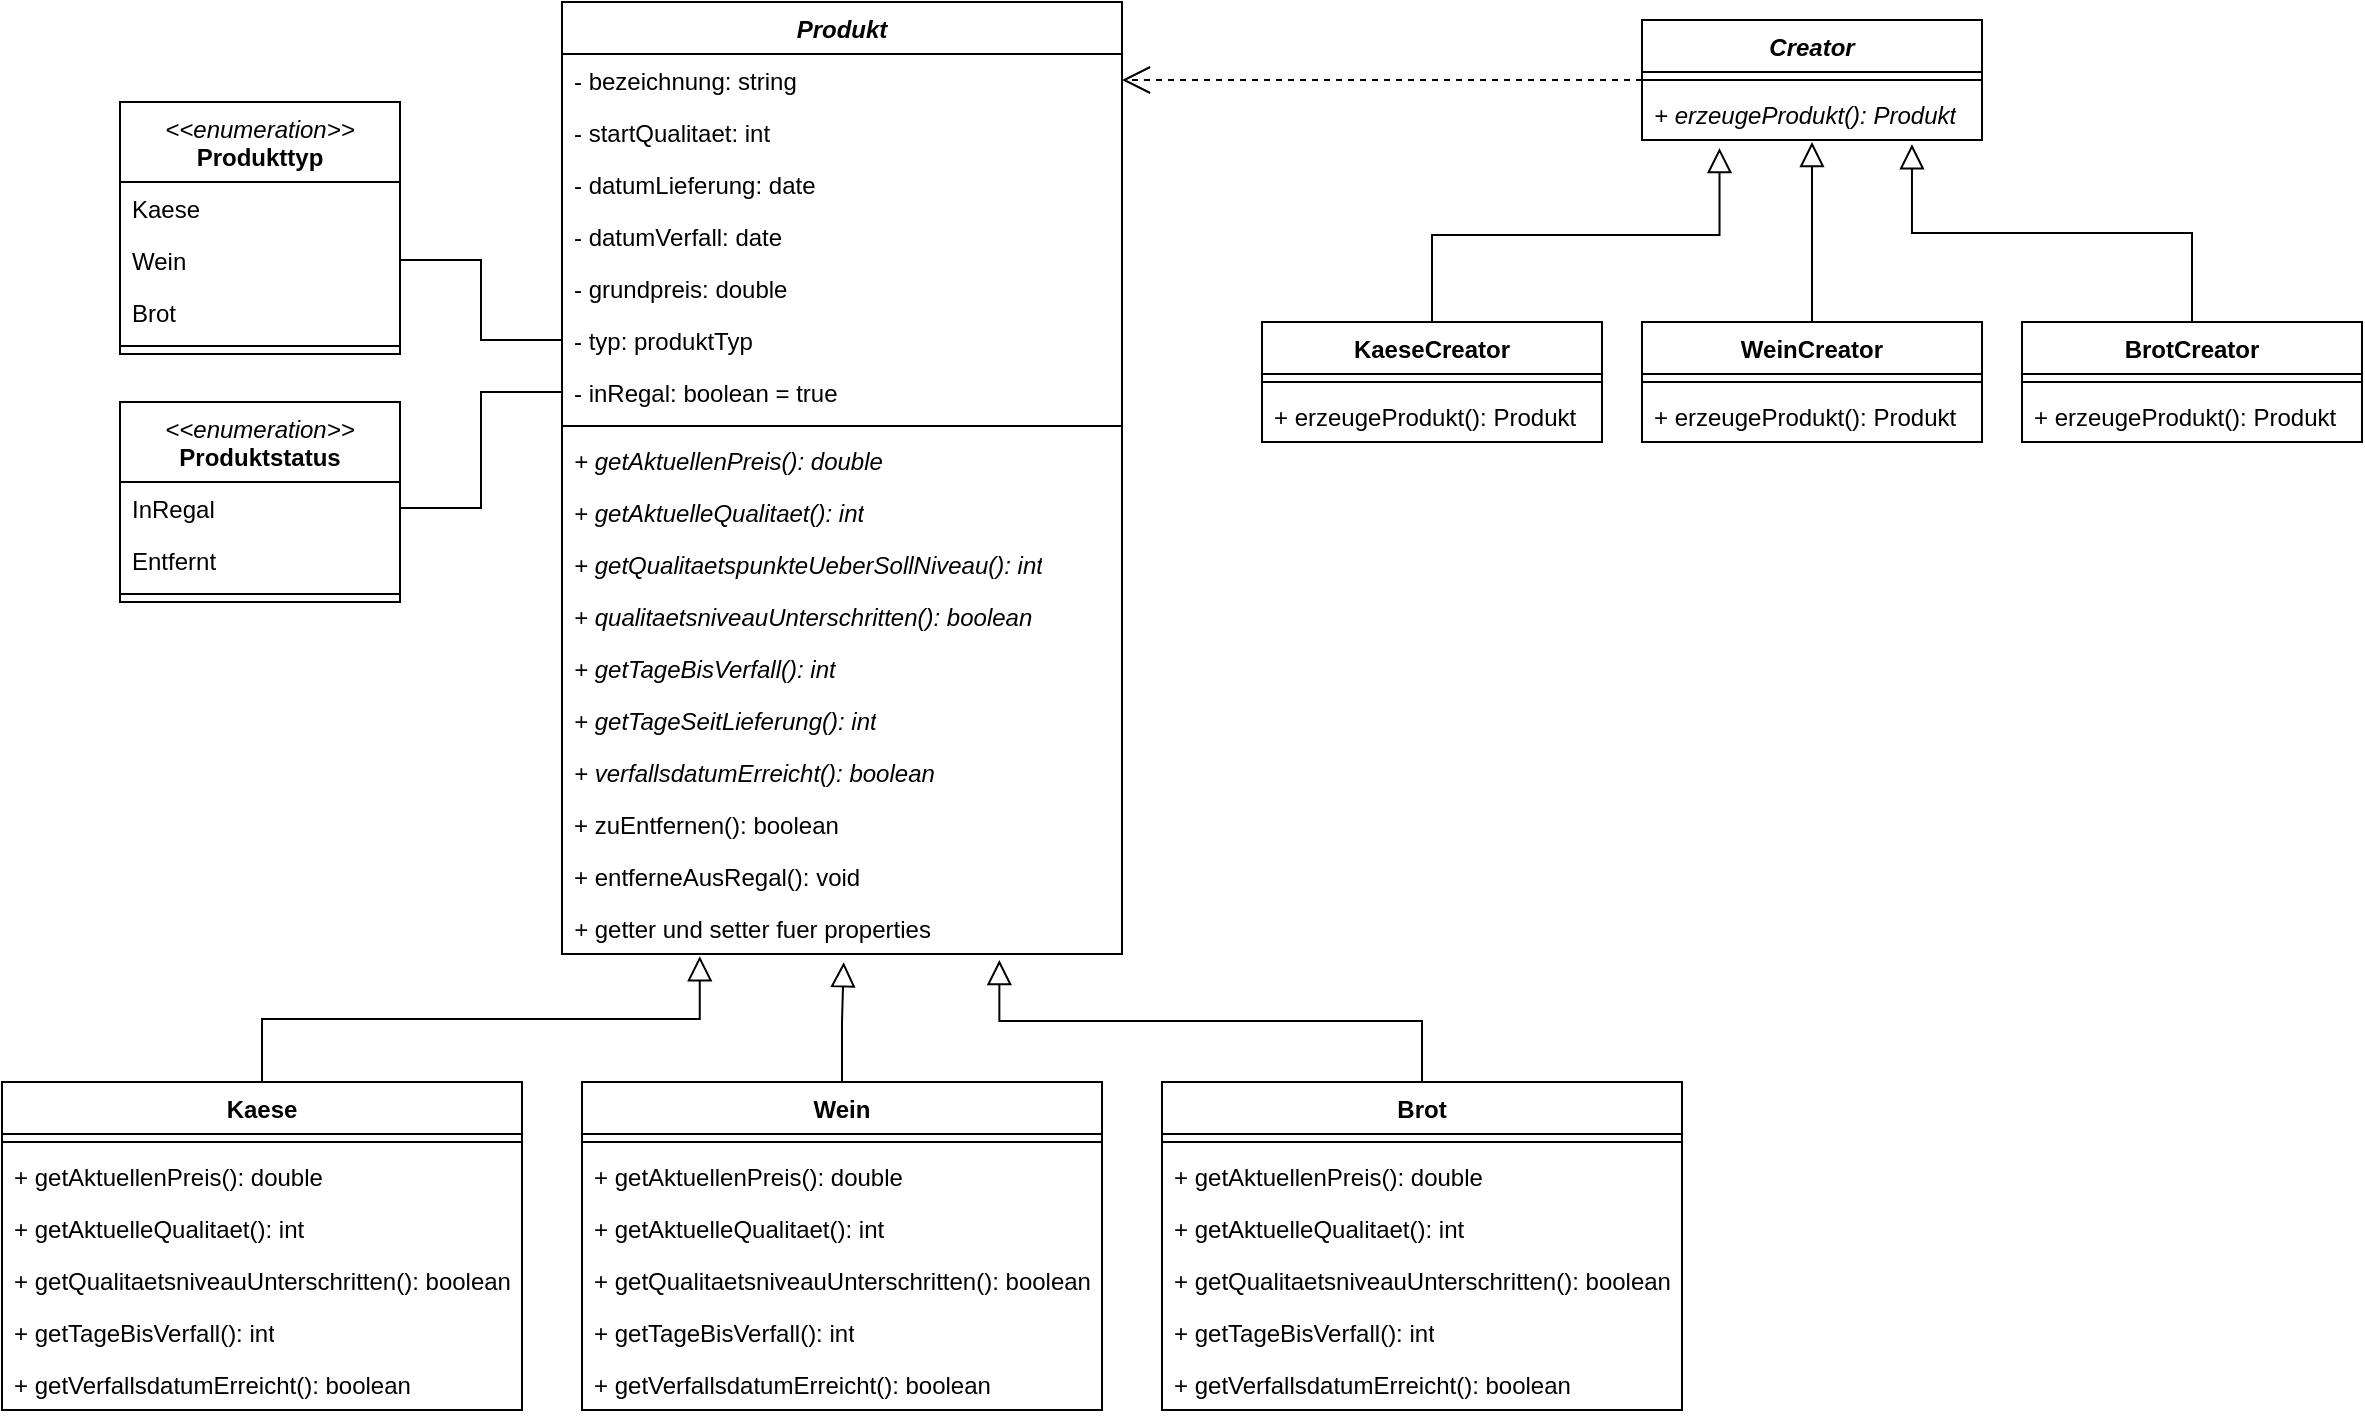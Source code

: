 <mxfile version="21.2.8" type="device">
  <diagram id="C5RBs43oDa-KdzZeNtuy" name="Page-1">
    <mxGraphModel dx="1578" dy="933" grid="1" gridSize="10" guides="1" tooltips="1" connect="1" arrows="1" fold="1" page="1" pageScale="1" pageWidth="827" pageHeight="1169" math="0" shadow="0">
      <root>
        <mxCell id="WIyWlLk6GJQsqaUBKTNV-0" />
        <mxCell id="WIyWlLk6GJQsqaUBKTNV-1" parent="WIyWlLk6GJQsqaUBKTNV-0" />
        <mxCell id="zkfFHV4jXpPFQw0GAbJ--12" value="" style="endArrow=block;endSize=10;endFill=0;shadow=0;strokeWidth=1;rounded=0;edgeStyle=elbowEdgeStyle;elbow=vertical;exitX=0.5;exitY=0;exitDx=0;exitDy=0;entryX=0.246;entryY=1.042;entryDx=0;entryDy=0;entryPerimeter=0;" parent="WIyWlLk6GJQsqaUBKTNV-1" source="ufkkI8pxUnUrmvHjGoTR-11" target="ufkkI8pxUnUrmvHjGoTR-30" edge="1">
          <mxGeometry width="160" relative="1" as="geometry">
            <mxPoint x="311" y="410" as="sourcePoint" />
            <mxPoint x="411" y="350" as="targetPoint" />
          </mxGeometry>
        </mxCell>
        <mxCell id="zkfFHV4jXpPFQw0GAbJ--16" value="" style="endArrow=block;endSize=10;endFill=0;shadow=0;strokeWidth=1;rounded=0;edgeStyle=elbowEdgeStyle;elbow=vertical;exitX=0.5;exitY=0;exitDx=0;exitDy=0;entryX=0.503;entryY=1.158;entryDx=0;entryDy=0;entryPerimeter=0;" parent="WIyWlLk6GJQsqaUBKTNV-1" source="ufkkI8pxUnUrmvHjGoTR-23" target="ufkkI8pxUnUrmvHjGoTR-30" edge="1">
          <mxGeometry width="160" relative="1" as="geometry">
            <mxPoint x="931" y="423" as="sourcePoint" />
            <mxPoint x="491" y="340" as="targetPoint" />
          </mxGeometry>
        </mxCell>
        <mxCell id="ufkkI8pxUnUrmvHjGoTR-0" value="&lt;i&gt;Produkt&lt;/i&gt;" style="swimlane;fontStyle=1;align=center;verticalAlign=top;childLayout=stackLayout;horizontal=1;startSize=26;horizontalStack=0;resizeParent=1;resizeParentMax=0;resizeLast=0;collapsible=1;marginBottom=0;whiteSpace=wrap;html=1;" vertex="1" parent="WIyWlLk6GJQsqaUBKTNV-1">
          <mxGeometry x="341" y="50" width="280" height="476" as="geometry" />
        </mxCell>
        <mxCell id="ufkkI8pxUnUrmvHjGoTR-1" value="- bezeichnung: string" style="text;strokeColor=none;fillColor=none;align=left;verticalAlign=top;spacingLeft=4;spacingRight=4;overflow=hidden;rotatable=0;points=[[0,0.5],[1,0.5]];portConstraint=eastwest;whiteSpace=wrap;html=1;" vertex="1" parent="ufkkI8pxUnUrmvHjGoTR-0">
          <mxGeometry y="26" width="280" height="26" as="geometry" />
        </mxCell>
        <mxCell id="ufkkI8pxUnUrmvHjGoTR-5" value="- startQualitaet: int" style="text;strokeColor=none;fillColor=none;align=left;verticalAlign=top;spacingLeft=4;spacingRight=4;overflow=hidden;rotatable=0;points=[[0,0.5],[1,0.5]];portConstraint=eastwest;whiteSpace=wrap;html=1;" vertex="1" parent="ufkkI8pxUnUrmvHjGoTR-0">
          <mxGeometry y="52" width="280" height="26" as="geometry" />
        </mxCell>
        <mxCell id="ufkkI8pxUnUrmvHjGoTR-97" value="- datumLieferung: date" style="text;strokeColor=none;fillColor=none;align=left;verticalAlign=top;spacingLeft=4;spacingRight=4;overflow=hidden;rotatable=0;points=[[0,0.5],[1,0.5]];portConstraint=eastwest;whiteSpace=wrap;html=1;" vertex="1" parent="ufkkI8pxUnUrmvHjGoTR-0">
          <mxGeometry y="78" width="280" height="26" as="geometry" />
        </mxCell>
        <mxCell id="ufkkI8pxUnUrmvHjGoTR-6" value="- datumVerfall: date" style="text;strokeColor=none;fillColor=none;align=left;verticalAlign=top;spacingLeft=4;spacingRight=4;overflow=hidden;rotatable=0;points=[[0,0.5],[1,0.5]];portConstraint=eastwest;whiteSpace=wrap;html=1;" vertex="1" parent="ufkkI8pxUnUrmvHjGoTR-0">
          <mxGeometry y="104" width="280" height="26" as="geometry" />
        </mxCell>
        <mxCell id="ufkkI8pxUnUrmvHjGoTR-4" value="- grundpreis: double" style="text;strokeColor=none;fillColor=none;align=left;verticalAlign=top;spacingLeft=4;spacingRight=4;overflow=hidden;rotatable=0;points=[[0,0.5],[1,0.5]];portConstraint=eastwest;whiteSpace=wrap;html=1;" vertex="1" parent="ufkkI8pxUnUrmvHjGoTR-0">
          <mxGeometry y="130" width="280" height="26" as="geometry" />
        </mxCell>
        <mxCell id="ufkkI8pxUnUrmvHjGoTR-71" value="- typ: produktTyp" style="text;strokeColor=none;fillColor=none;align=left;verticalAlign=top;spacingLeft=4;spacingRight=4;overflow=hidden;rotatable=0;points=[[0,0.5],[1,0.5]];portConstraint=eastwest;whiteSpace=wrap;html=1;" vertex="1" parent="ufkkI8pxUnUrmvHjGoTR-0">
          <mxGeometry y="156" width="280" height="26" as="geometry" />
        </mxCell>
        <mxCell id="ufkkI8pxUnUrmvHjGoTR-101" value="- inRegal: boolean = true" style="text;strokeColor=none;fillColor=none;align=left;verticalAlign=top;spacingLeft=4;spacingRight=4;overflow=hidden;rotatable=0;points=[[0,0.5],[1,0.5]];portConstraint=eastwest;whiteSpace=wrap;html=1;" vertex="1" parent="ufkkI8pxUnUrmvHjGoTR-0">
          <mxGeometry y="182" width="280" height="26" as="geometry" />
        </mxCell>
        <mxCell id="ufkkI8pxUnUrmvHjGoTR-2" value="" style="line;strokeWidth=1;fillColor=none;align=left;verticalAlign=middle;spacingTop=-1;spacingLeft=3;spacingRight=3;rotatable=0;labelPosition=right;points=[];portConstraint=eastwest;strokeColor=inherit;" vertex="1" parent="ufkkI8pxUnUrmvHjGoTR-0">
          <mxGeometry y="208" width="280" height="8" as="geometry" />
        </mxCell>
        <mxCell id="ufkkI8pxUnUrmvHjGoTR-7" value="+ getAktuellenPreis(): double" style="text;strokeColor=none;fillColor=none;align=left;verticalAlign=top;spacingLeft=4;spacingRight=4;overflow=hidden;rotatable=0;points=[[0,0.5],[1,0.5]];portConstraint=eastwest;whiteSpace=wrap;html=1;fontStyle=2" vertex="1" parent="ufkkI8pxUnUrmvHjGoTR-0">
          <mxGeometry y="216" width="280" height="26" as="geometry" />
        </mxCell>
        <mxCell id="ufkkI8pxUnUrmvHjGoTR-8" value="+ getAktuelleQualitaet(): int" style="text;strokeColor=none;fillColor=none;align=left;verticalAlign=top;spacingLeft=4;spacingRight=4;overflow=hidden;rotatable=0;points=[[0,0.5],[1,0.5]];portConstraint=eastwest;whiteSpace=wrap;html=1;fontStyle=2" vertex="1" parent="ufkkI8pxUnUrmvHjGoTR-0">
          <mxGeometry y="242" width="280" height="26" as="geometry" />
        </mxCell>
        <mxCell id="ufkkI8pxUnUrmvHjGoTR-95" value="+ getQualitaetspunkteUeberSollNiveau(): int" style="text;strokeColor=none;fillColor=none;align=left;verticalAlign=top;spacingLeft=4;spacingRight=4;overflow=hidden;rotatable=0;points=[[0,0.5],[1,0.5]];portConstraint=eastwest;whiteSpace=wrap;html=1;fontStyle=2" vertex="1" parent="ufkkI8pxUnUrmvHjGoTR-0">
          <mxGeometry y="268" width="280" height="26" as="geometry" />
        </mxCell>
        <mxCell id="ufkkI8pxUnUrmvHjGoTR-10" value="+ qualitaetsniveauUnterschritten(): boolean" style="text;strokeColor=none;fillColor=none;align=left;verticalAlign=top;spacingLeft=4;spacingRight=4;overflow=hidden;rotatable=0;points=[[0,0.5],[1,0.5]];portConstraint=eastwest;whiteSpace=wrap;html=1;fontStyle=2" vertex="1" parent="ufkkI8pxUnUrmvHjGoTR-0">
          <mxGeometry y="294" width="280" height="26" as="geometry" />
        </mxCell>
        <mxCell id="ufkkI8pxUnUrmvHjGoTR-3" value="+ getTageBisVerfall(): int" style="text;strokeColor=none;fillColor=none;align=left;verticalAlign=top;spacingLeft=4;spacingRight=4;overflow=hidden;rotatable=0;points=[[0,0.5],[1,0.5]];portConstraint=eastwest;whiteSpace=wrap;html=1;fontStyle=2" vertex="1" parent="ufkkI8pxUnUrmvHjGoTR-0">
          <mxGeometry y="320" width="280" height="26" as="geometry" />
        </mxCell>
        <mxCell id="ufkkI8pxUnUrmvHjGoTR-98" value="+ getTageSeitLieferung(): int" style="text;strokeColor=none;fillColor=none;align=left;verticalAlign=top;spacingLeft=4;spacingRight=4;overflow=hidden;rotatable=0;points=[[0,0.5],[1,0.5]];portConstraint=eastwest;whiteSpace=wrap;html=1;fontStyle=2" vertex="1" parent="ufkkI8pxUnUrmvHjGoTR-0">
          <mxGeometry y="346" width="280" height="26" as="geometry" />
        </mxCell>
        <mxCell id="ufkkI8pxUnUrmvHjGoTR-9" value="+ verfallsdatumErreicht(): boolean" style="text;strokeColor=none;fillColor=none;align=left;verticalAlign=top;spacingLeft=4;spacingRight=4;overflow=hidden;rotatable=0;points=[[0,0.5],[1,0.5]];portConstraint=eastwest;whiteSpace=wrap;html=1;fontStyle=2" vertex="1" parent="ufkkI8pxUnUrmvHjGoTR-0">
          <mxGeometry y="372" width="280" height="26" as="geometry" />
        </mxCell>
        <mxCell id="ufkkI8pxUnUrmvHjGoTR-99" value="+ zuEntfernen(): boolean" style="text;strokeColor=none;fillColor=none;align=left;verticalAlign=top;spacingLeft=4;spacingRight=4;overflow=hidden;rotatable=0;points=[[0,0.5],[1,0.5]];portConstraint=eastwest;whiteSpace=wrap;html=1;fontStyle=0" vertex="1" parent="ufkkI8pxUnUrmvHjGoTR-0">
          <mxGeometry y="398" width="280" height="26" as="geometry" />
        </mxCell>
        <mxCell id="ufkkI8pxUnUrmvHjGoTR-100" value="+ entferneAusRegal(): void" style="text;strokeColor=none;fillColor=none;align=left;verticalAlign=top;spacingLeft=4;spacingRight=4;overflow=hidden;rotatable=0;points=[[0,0.5],[1,0.5]];portConstraint=eastwest;whiteSpace=wrap;html=1;fontStyle=0" vertex="1" parent="ufkkI8pxUnUrmvHjGoTR-0">
          <mxGeometry y="424" width="280" height="26" as="geometry" />
        </mxCell>
        <mxCell id="ufkkI8pxUnUrmvHjGoTR-30" value="+ &lt;span style=&quot;font-style: normal;&quot;&gt;getter und setter fuer properties&lt;/span&gt;" style="text;strokeColor=none;fillColor=none;align=left;verticalAlign=top;spacingLeft=4;spacingRight=4;overflow=hidden;rotatable=0;points=[[0,0.5],[1,0.5]];portConstraint=eastwest;whiteSpace=wrap;html=1;fontStyle=2" vertex="1" parent="ufkkI8pxUnUrmvHjGoTR-0">
          <mxGeometry y="450" width="280" height="26" as="geometry" />
        </mxCell>
        <mxCell id="ufkkI8pxUnUrmvHjGoTR-11" value="Kaese" style="swimlane;fontStyle=1;align=center;verticalAlign=top;childLayout=stackLayout;horizontal=1;startSize=26;horizontalStack=0;resizeParent=1;resizeParentMax=0;resizeLast=0;collapsible=1;marginBottom=0;whiteSpace=wrap;html=1;" vertex="1" parent="WIyWlLk6GJQsqaUBKTNV-1">
          <mxGeometry x="61" y="590" width="260" height="164" as="geometry" />
        </mxCell>
        <mxCell id="ufkkI8pxUnUrmvHjGoTR-16" value="" style="line;strokeWidth=1;fillColor=none;align=left;verticalAlign=middle;spacingTop=-1;spacingLeft=3;spacingRight=3;rotatable=0;labelPosition=right;points=[];portConstraint=eastwest;strokeColor=inherit;" vertex="1" parent="ufkkI8pxUnUrmvHjGoTR-11">
          <mxGeometry y="26" width="260" height="8" as="geometry" />
        </mxCell>
        <mxCell id="ufkkI8pxUnUrmvHjGoTR-17" value="+ getAktuellenPreis(): double" style="text;strokeColor=none;fillColor=none;align=left;verticalAlign=top;spacingLeft=4;spacingRight=4;overflow=hidden;rotatable=0;points=[[0,0.5],[1,0.5]];portConstraint=eastwest;whiteSpace=wrap;html=1;" vertex="1" parent="ufkkI8pxUnUrmvHjGoTR-11">
          <mxGeometry y="34" width="260" height="26" as="geometry" />
        </mxCell>
        <mxCell id="ufkkI8pxUnUrmvHjGoTR-18" value="+ getAktuelleQualitaet(): int" style="text;strokeColor=none;fillColor=none;align=left;verticalAlign=top;spacingLeft=4;spacingRight=4;overflow=hidden;rotatable=0;points=[[0,0.5],[1,0.5]];portConstraint=eastwest;whiteSpace=wrap;html=1;" vertex="1" parent="ufkkI8pxUnUrmvHjGoTR-11">
          <mxGeometry y="60" width="260" height="26" as="geometry" />
        </mxCell>
        <mxCell id="ufkkI8pxUnUrmvHjGoTR-19" value="+ getQualitaetsniveauUnterschritten(): boolean" style="text;strokeColor=none;fillColor=none;align=left;verticalAlign=top;spacingLeft=4;spacingRight=4;overflow=hidden;rotatable=0;points=[[0,0.5],[1,0.5]];portConstraint=eastwest;whiteSpace=wrap;html=1;" vertex="1" parent="ufkkI8pxUnUrmvHjGoTR-11">
          <mxGeometry y="86" width="260" height="26" as="geometry" />
        </mxCell>
        <mxCell id="ufkkI8pxUnUrmvHjGoTR-20" value="+ getTageBisVerfall(): int" style="text;strokeColor=none;fillColor=none;align=left;verticalAlign=top;spacingLeft=4;spacingRight=4;overflow=hidden;rotatable=0;points=[[0,0.5],[1,0.5]];portConstraint=eastwest;whiteSpace=wrap;html=1;" vertex="1" parent="ufkkI8pxUnUrmvHjGoTR-11">
          <mxGeometry y="112" width="260" height="26" as="geometry" />
        </mxCell>
        <mxCell id="ufkkI8pxUnUrmvHjGoTR-21" value="+ getVerfallsdatumErreicht(): boolean" style="text;strokeColor=none;fillColor=none;align=left;verticalAlign=top;spacingLeft=4;spacingRight=4;overflow=hidden;rotatable=0;points=[[0,0.5],[1,0.5]];portConstraint=eastwest;whiteSpace=wrap;html=1;" vertex="1" parent="ufkkI8pxUnUrmvHjGoTR-11">
          <mxGeometry y="138" width="260" height="26" as="geometry" />
        </mxCell>
        <mxCell id="ufkkI8pxUnUrmvHjGoTR-23" value="Wein" style="swimlane;fontStyle=1;align=center;verticalAlign=top;childLayout=stackLayout;horizontal=1;startSize=26;horizontalStack=0;resizeParent=1;resizeParentMax=0;resizeLast=0;collapsible=1;marginBottom=0;whiteSpace=wrap;html=1;" vertex="1" parent="WIyWlLk6GJQsqaUBKTNV-1">
          <mxGeometry x="351" y="590" width="260" height="164" as="geometry" />
        </mxCell>
        <mxCell id="ufkkI8pxUnUrmvHjGoTR-24" value="" style="line;strokeWidth=1;fillColor=none;align=left;verticalAlign=middle;spacingTop=-1;spacingLeft=3;spacingRight=3;rotatable=0;labelPosition=right;points=[];portConstraint=eastwest;strokeColor=inherit;" vertex="1" parent="ufkkI8pxUnUrmvHjGoTR-23">
          <mxGeometry y="26" width="260" height="8" as="geometry" />
        </mxCell>
        <mxCell id="ufkkI8pxUnUrmvHjGoTR-25" value="+ getAktuellenPreis(): double" style="text;strokeColor=none;fillColor=none;align=left;verticalAlign=top;spacingLeft=4;spacingRight=4;overflow=hidden;rotatable=0;points=[[0,0.5],[1,0.5]];portConstraint=eastwest;whiteSpace=wrap;html=1;" vertex="1" parent="ufkkI8pxUnUrmvHjGoTR-23">
          <mxGeometry y="34" width="260" height="26" as="geometry" />
        </mxCell>
        <mxCell id="ufkkI8pxUnUrmvHjGoTR-26" value="+ getAktuelleQualitaet(): int" style="text;strokeColor=none;fillColor=none;align=left;verticalAlign=top;spacingLeft=4;spacingRight=4;overflow=hidden;rotatable=0;points=[[0,0.5],[1,0.5]];portConstraint=eastwest;whiteSpace=wrap;html=1;" vertex="1" parent="ufkkI8pxUnUrmvHjGoTR-23">
          <mxGeometry y="60" width="260" height="26" as="geometry" />
        </mxCell>
        <mxCell id="ufkkI8pxUnUrmvHjGoTR-27" value="+ getQualitaetsniveauUnterschritten(): boolean" style="text;strokeColor=none;fillColor=none;align=left;verticalAlign=top;spacingLeft=4;spacingRight=4;overflow=hidden;rotatable=0;points=[[0,0.5],[1,0.5]];portConstraint=eastwest;whiteSpace=wrap;html=1;" vertex="1" parent="ufkkI8pxUnUrmvHjGoTR-23">
          <mxGeometry y="86" width="260" height="26" as="geometry" />
        </mxCell>
        <mxCell id="ufkkI8pxUnUrmvHjGoTR-28" value="+ getTageBisVerfall(): int" style="text;strokeColor=none;fillColor=none;align=left;verticalAlign=top;spacingLeft=4;spacingRight=4;overflow=hidden;rotatable=0;points=[[0,0.5],[1,0.5]];portConstraint=eastwest;whiteSpace=wrap;html=1;" vertex="1" parent="ufkkI8pxUnUrmvHjGoTR-23">
          <mxGeometry y="112" width="260" height="26" as="geometry" />
        </mxCell>
        <mxCell id="ufkkI8pxUnUrmvHjGoTR-29" value="+ getVerfallsdatumErreicht(): boolean" style="text;strokeColor=none;fillColor=none;align=left;verticalAlign=top;spacingLeft=4;spacingRight=4;overflow=hidden;rotatable=0;points=[[0,0.5],[1,0.5]];portConstraint=eastwest;whiteSpace=wrap;html=1;" vertex="1" parent="ufkkI8pxUnUrmvHjGoTR-23">
          <mxGeometry y="138" width="260" height="26" as="geometry" />
        </mxCell>
        <mxCell id="ufkkI8pxUnUrmvHjGoTR-31" value="&lt;i&gt;Creator&lt;/i&gt;" style="swimlane;fontStyle=1;align=center;verticalAlign=top;childLayout=stackLayout;horizontal=1;startSize=26;horizontalStack=0;resizeParent=1;resizeParentMax=0;resizeLast=0;collapsible=1;marginBottom=0;whiteSpace=wrap;html=1;" vertex="1" parent="WIyWlLk6GJQsqaUBKTNV-1">
          <mxGeometry x="881" y="59" width="170" height="60" as="geometry" />
        </mxCell>
        <mxCell id="ufkkI8pxUnUrmvHjGoTR-36" value="" style="line;strokeWidth=1;fillColor=none;align=left;verticalAlign=middle;spacingTop=-1;spacingLeft=3;spacingRight=3;rotatable=0;labelPosition=right;points=[];portConstraint=eastwest;strokeColor=inherit;" vertex="1" parent="ufkkI8pxUnUrmvHjGoTR-31">
          <mxGeometry y="26" width="170" height="8" as="geometry" />
        </mxCell>
        <mxCell id="ufkkI8pxUnUrmvHjGoTR-37" value="+ erzeugeProdukt(): Produkt" style="text;strokeColor=none;fillColor=none;align=left;verticalAlign=top;spacingLeft=4;spacingRight=4;overflow=hidden;rotatable=0;points=[[0,0.5],[1,0.5]];portConstraint=eastwest;whiteSpace=wrap;html=1;fontStyle=2" vertex="1" parent="ufkkI8pxUnUrmvHjGoTR-31">
          <mxGeometry y="34" width="170" height="26" as="geometry" />
        </mxCell>
        <mxCell id="ufkkI8pxUnUrmvHjGoTR-47" value="" style="endArrow=open;endSize=12;dashed=1;html=1;rounded=0;exitX=0;exitY=0.5;exitDx=0;exitDy=0;entryX=1;entryY=0.5;entryDx=0;entryDy=0;" edge="1" parent="WIyWlLk6GJQsqaUBKTNV-1" source="ufkkI8pxUnUrmvHjGoTR-31" target="ufkkI8pxUnUrmvHjGoTR-1">
          <mxGeometry width="160" relative="1" as="geometry">
            <mxPoint x="891" y="75" as="sourcePoint" />
            <mxPoint x="611" y="-55" as="targetPoint" />
          </mxGeometry>
        </mxCell>
        <mxCell id="ufkkI8pxUnUrmvHjGoTR-51" value="KaeseCreator" style="swimlane;fontStyle=1;align=center;verticalAlign=top;childLayout=stackLayout;horizontal=1;startSize=26;horizontalStack=0;resizeParent=1;resizeParentMax=0;resizeLast=0;collapsible=1;marginBottom=0;whiteSpace=wrap;html=1;" vertex="1" parent="WIyWlLk6GJQsqaUBKTNV-1">
          <mxGeometry x="691" y="210" width="170" height="60" as="geometry" />
        </mxCell>
        <mxCell id="ufkkI8pxUnUrmvHjGoTR-52" value="" style="line;strokeWidth=1;fillColor=none;align=left;verticalAlign=middle;spacingTop=-1;spacingLeft=3;spacingRight=3;rotatable=0;labelPosition=right;points=[];portConstraint=eastwest;strokeColor=inherit;" vertex="1" parent="ufkkI8pxUnUrmvHjGoTR-51">
          <mxGeometry y="26" width="170" height="8" as="geometry" />
        </mxCell>
        <mxCell id="ufkkI8pxUnUrmvHjGoTR-53" value="+ erzeugeProdukt(): Produkt" style="text;strokeColor=none;fillColor=none;align=left;verticalAlign=top;spacingLeft=4;spacingRight=4;overflow=hidden;rotatable=0;points=[[0,0.5],[1,0.5]];portConstraint=eastwest;whiteSpace=wrap;html=1;fontStyle=0" vertex="1" parent="ufkkI8pxUnUrmvHjGoTR-51">
          <mxGeometry y="34" width="170" height="26" as="geometry" />
        </mxCell>
        <mxCell id="ufkkI8pxUnUrmvHjGoTR-54" value="WeinCreator" style="swimlane;fontStyle=1;align=center;verticalAlign=top;childLayout=stackLayout;horizontal=1;startSize=26;horizontalStack=0;resizeParent=1;resizeParentMax=0;resizeLast=0;collapsible=1;marginBottom=0;whiteSpace=wrap;html=1;" vertex="1" parent="WIyWlLk6GJQsqaUBKTNV-1">
          <mxGeometry x="881" y="210" width="170" height="60" as="geometry" />
        </mxCell>
        <mxCell id="ufkkI8pxUnUrmvHjGoTR-55" value="" style="line;strokeWidth=1;fillColor=none;align=left;verticalAlign=middle;spacingTop=-1;spacingLeft=3;spacingRight=3;rotatable=0;labelPosition=right;points=[];portConstraint=eastwest;strokeColor=inherit;" vertex="1" parent="ufkkI8pxUnUrmvHjGoTR-54">
          <mxGeometry y="26" width="170" height="8" as="geometry" />
        </mxCell>
        <mxCell id="ufkkI8pxUnUrmvHjGoTR-56" value="+ erzeugeProdukt(): Produkt" style="text;strokeColor=none;fillColor=none;align=left;verticalAlign=top;spacingLeft=4;spacingRight=4;overflow=hidden;rotatable=0;points=[[0,0.5],[1,0.5]];portConstraint=eastwest;whiteSpace=wrap;html=1;fontStyle=0" vertex="1" parent="ufkkI8pxUnUrmvHjGoTR-54">
          <mxGeometry y="34" width="170" height="26" as="geometry" />
        </mxCell>
        <mxCell id="ufkkI8pxUnUrmvHjGoTR-57" value="BrotCreator" style="swimlane;fontStyle=1;align=center;verticalAlign=top;childLayout=stackLayout;horizontal=1;startSize=26;horizontalStack=0;resizeParent=1;resizeParentMax=0;resizeLast=0;collapsible=1;marginBottom=0;whiteSpace=wrap;html=1;" vertex="1" parent="WIyWlLk6GJQsqaUBKTNV-1">
          <mxGeometry x="1071" y="210" width="170" height="60" as="geometry" />
        </mxCell>
        <mxCell id="ufkkI8pxUnUrmvHjGoTR-58" value="" style="line;strokeWidth=1;fillColor=none;align=left;verticalAlign=middle;spacingTop=-1;spacingLeft=3;spacingRight=3;rotatable=0;labelPosition=right;points=[];portConstraint=eastwest;strokeColor=inherit;" vertex="1" parent="ufkkI8pxUnUrmvHjGoTR-57">
          <mxGeometry y="26" width="170" height="8" as="geometry" />
        </mxCell>
        <mxCell id="ufkkI8pxUnUrmvHjGoTR-59" value="+ erzeugeProdukt(): Produkt" style="text;strokeColor=none;fillColor=none;align=left;verticalAlign=top;spacingLeft=4;spacingRight=4;overflow=hidden;rotatable=0;points=[[0,0.5],[1,0.5]];portConstraint=eastwest;whiteSpace=wrap;html=1;fontStyle=0" vertex="1" parent="ufkkI8pxUnUrmvHjGoTR-57">
          <mxGeometry y="34" width="170" height="26" as="geometry" />
        </mxCell>
        <mxCell id="ufkkI8pxUnUrmvHjGoTR-60" value="" style="endArrow=block;endSize=10;endFill=0;shadow=0;strokeWidth=1;rounded=0;edgeStyle=elbowEdgeStyle;elbow=vertical;exitX=0.5;exitY=0;exitDx=0;exitDy=0;entryX=0.228;entryY=1.156;entryDx=0;entryDy=0;entryPerimeter=0;" edge="1" parent="WIyWlLk6GJQsqaUBKTNV-1" source="ufkkI8pxUnUrmvHjGoTR-51" target="ufkkI8pxUnUrmvHjGoTR-37">
          <mxGeometry width="160" relative="1" as="geometry">
            <mxPoint x="231" y="450" as="sourcePoint" />
            <mxPoint x="421" y="360" as="targetPoint" />
          </mxGeometry>
        </mxCell>
        <mxCell id="ufkkI8pxUnUrmvHjGoTR-61" value="" style="endArrow=block;endSize=10;endFill=0;shadow=0;strokeWidth=1;rounded=0;edgeStyle=elbowEdgeStyle;elbow=vertical;exitX=0.5;exitY=0;exitDx=0;exitDy=0;" edge="1" parent="WIyWlLk6GJQsqaUBKTNV-1" source="ufkkI8pxUnUrmvHjGoTR-54">
          <mxGeometry width="160" relative="1" as="geometry">
            <mxPoint x="241" y="460" as="sourcePoint" />
            <mxPoint x="966" y="120" as="targetPoint" />
          </mxGeometry>
        </mxCell>
        <mxCell id="ufkkI8pxUnUrmvHjGoTR-62" value="" style="endArrow=block;endSize=10;endFill=0;shadow=0;strokeWidth=1;rounded=0;edgeStyle=elbowEdgeStyle;elbow=vertical;exitX=0.5;exitY=0;exitDx=0;exitDy=0;entryX=0.794;entryY=1.082;entryDx=0;entryDy=0;entryPerimeter=0;" edge="1" parent="WIyWlLk6GJQsqaUBKTNV-1" source="ufkkI8pxUnUrmvHjGoTR-57" target="ufkkI8pxUnUrmvHjGoTR-37">
          <mxGeometry width="160" relative="1" as="geometry">
            <mxPoint x="976" y="220" as="sourcePoint" />
            <mxPoint x="976" y="130" as="targetPoint" />
          </mxGeometry>
        </mxCell>
        <mxCell id="ufkkI8pxUnUrmvHjGoTR-63" value="Brot" style="swimlane;fontStyle=1;align=center;verticalAlign=top;childLayout=stackLayout;horizontal=1;startSize=26;horizontalStack=0;resizeParent=1;resizeParentMax=0;resizeLast=0;collapsible=1;marginBottom=0;whiteSpace=wrap;html=1;" vertex="1" parent="WIyWlLk6GJQsqaUBKTNV-1">
          <mxGeometry x="641" y="590" width="260" height="164" as="geometry" />
        </mxCell>
        <mxCell id="ufkkI8pxUnUrmvHjGoTR-64" value="" style="line;strokeWidth=1;fillColor=none;align=left;verticalAlign=middle;spacingTop=-1;spacingLeft=3;spacingRight=3;rotatable=0;labelPosition=right;points=[];portConstraint=eastwest;strokeColor=inherit;" vertex="1" parent="ufkkI8pxUnUrmvHjGoTR-63">
          <mxGeometry y="26" width="260" height="8" as="geometry" />
        </mxCell>
        <mxCell id="ufkkI8pxUnUrmvHjGoTR-65" value="+ getAktuellenPreis(): double" style="text;strokeColor=none;fillColor=none;align=left;verticalAlign=top;spacingLeft=4;spacingRight=4;overflow=hidden;rotatable=0;points=[[0,0.5],[1,0.5]];portConstraint=eastwest;whiteSpace=wrap;html=1;" vertex="1" parent="ufkkI8pxUnUrmvHjGoTR-63">
          <mxGeometry y="34" width="260" height="26" as="geometry" />
        </mxCell>
        <mxCell id="ufkkI8pxUnUrmvHjGoTR-66" value="+ getAktuelleQualitaet(): int" style="text;strokeColor=none;fillColor=none;align=left;verticalAlign=top;spacingLeft=4;spacingRight=4;overflow=hidden;rotatable=0;points=[[0,0.5],[1,0.5]];portConstraint=eastwest;whiteSpace=wrap;html=1;" vertex="1" parent="ufkkI8pxUnUrmvHjGoTR-63">
          <mxGeometry y="60" width="260" height="26" as="geometry" />
        </mxCell>
        <mxCell id="ufkkI8pxUnUrmvHjGoTR-67" value="+ getQualitaetsniveauUnterschritten(): boolean" style="text;strokeColor=none;fillColor=none;align=left;verticalAlign=top;spacingLeft=4;spacingRight=4;overflow=hidden;rotatable=0;points=[[0,0.5],[1,0.5]];portConstraint=eastwest;whiteSpace=wrap;html=1;" vertex="1" parent="ufkkI8pxUnUrmvHjGoTR-63">
          <mxGeometry y="86" width="260" height="26" as="geometry" />
        </mxCell>
        <mxCell id="ufkkI8pxUnUrmvHjGoTR-68" value="+ getTageBisVerfall(): int" style="text;strokeColor=none;fillColor=none;align=left;verticalAlign=top;spacingLeft=4;spacingRight=4;overflow=hidden;rotatable=0;points=[[0,0.5],[1,0.5]];portConstraint=eastwest;whiteSpace=wrap;html=1;" vertex="1" parent="ufkkI8pxUnUrmvHjGoTR-63">
          <mxGeometry y="112" width="260" height="26" as="geometry" />
        </mxCell>
        <mxCell id="ufkkI8pxUnUrmvHjGoTR-69" value="+ getVerfallsdatumErreicht(): boolean" style="text;strokeColor=none;fillColor=none;align=left;verticalAlign=top;spacingLeft=4;spacingRight=4;overflow=hidden;rotatable=0;points=[[0,0.5],[1,0.5]];portConstraint=eastwest;whiteSpace=wrap;html=1;" vertex="1" parent="ufkkI8pxUnUrmvHjGoTR-63">
          <mxGeometry y="138" width="260" height="26" as="geometry" />
        </mxCell>
        <mxCell id="ufkkI8pxUnUrmvHjGoTR-70" value="" style="endArrow=block;endSize=10;endFill=0;shadow=0;strokeWidth=1;rounded=0;edgeStyle=elbowEdgeStyle;elbow=vertical;exitX=0.5;exitY=0;exitDx=0;exitDy=0;entryX=0.781;entryY=1.115;entryDx=0;entryDy=0;entryPerimeter=0;" edge="1" parent="WIyWlLk6GJQsqaUBKTNV-1" source="ufkkI8pxUnUrmvHjGoTR-63" target="ufkkI8pxUnUrmvHjGoTR-30">
          <mxGeometry width="160" relative="1" as="geometry">
            <mxPoint x="201" y="450" as="sourcePoint" />
            <mxPoint x="420" y="355" as="targetPoint" />
          </mxGeometry>
        </mxCell>
        <mxCell id="ufkkI8pxUnUrmvHjGoTR-80" value="&lt;i style=&quot;border-color: var(--border-color); font-weight: normal;&quot;&gt;&amp;lt;&amp;lt;enumeration&amp;gt;&amp;gt;&lt;br style=&quot;border-color: var(--border-color);&quot;&gt;&lt;/i&gt;Produkttyp" style="swimlane;fontStyle=1;align=center;verticalAlign=top;childLayout=stackLayout;horizontal=1;startSize=40;horizontalStack=0;resizeParent=1;resizeParentMax=0;resizeLast=0;collapsible=1;marginBottom=0;whiteSpace=wrap;html=1;" vertex="1" parent="WIyWlLk6GJQsqaUBKTNV-1">
          <mxGeometry x="120" y="100" width="140" height="126" as="geometry" />
        </mxCell>
        <mxCell id="ufkkI8pxUnUrmvHjGoTR-81" value="Kaese" style="text;strokeColor=none;fillColor=none;align=left;verticalAlign=top;spacingLeft=4;spacingRight=4;overflow=hidden;rotatable=0;points=[[0,0.5],[1,0.5]];portConstraint=eastwest;whiteSpace=wrap;html=1;" vertex="1" parent="ufkkI8pxUnUrmvHjGoTR-80">
          <mxGeometry y="40" width="140" height="26" as="geometry" />
        </mxCell>
        <mxCell id="ufkkI8pxUnUrmvHjGoTR-82" value="Wein" style="text;strokeColor=none;fillColor=none;align=left;verticalAlign=top;spacingLeft=4;spacingRight=4;overflow=hidden;rotatable=0;points=[[0,0.5],[1,0.5]];portConstraint=eastwest;whiteSpace=wrap;html=1;" vertex="1" parent="ufkkI8pxUnUrmvHjGoTR-80">
          <mxGeometry y="66" width="140" height="26" as="geometry" />
        </mxCell>
        <mxCell id="ufkkI8pxUnUrmvHjGoTR-83" value="Brot" style="text;strokeColor=none;fillColor=none;align=left;verticalAlign=top;spacingLeft=4;spacingRight=4;overflow=hidden;rotatable=0;points=[[0,0.5],[1,0.5]];portConstraint=eastwest;whiteSpace=wrap;html=1;" vertex="1" parent="ufkkI8pxUnUrmvHjGoTR-80">
          <mxGeometry y="92" width="140" height="26" as="geometry" />
        </mxCell>
        <mxCell id="ufkkI8pxUnUrmvHjGoTR-86" value="" style="line;strokeWidth=1;fillColor=none;align=left;verticalAlign=middle;spacingTop=-1;spacingLeft=3;spacingRight=3;rotatable=0;labelPosition=right;points=[];portConstraint=eastwest;strokeColor=inherit;" vertex="1" parent="ufkkI8pxUnUrmvHjGoTR-80">
          <mxGeometry y="118" width="140" height="8" as="geometry" />
        </mxCell>
        <mxCell id="ufkkI8pxUnUrmvHjGoTR-94" value="" style="endArrow=none;html=1;rounded=0;entryX=0;entryY=0.5;entryDx=0;entryDy=0;exitX=1;exitY=0.5;exitDx=0;exitDy=0;edgeStyle=orthogonalEdgeStyle;" edge="1" parent="WIyWlLk6GJQsqaUBKTNV-1" source="ufkkI8pxUnUrmvHjGoTR-82" target="ufkkI8pxUnUrmvHjGoTR-71">
          <mxGeometry width="50" height="50" relative="1" as="geometry">
            <mxPoint x="730" y="290" as="sourcePoint" />
            <mxPoint x="780" y="240" as="targetPoint" />
          </mxGeometry>
        </mxCell>
        <mxCell id="ufkkI8pxUnUrmvHjGoTR-102" value="&lt;i style=&quot;border-color: var(--border-color); font-weight: normal;&quot;&gt;&amp;lt;&amp;lt;enumeration&amp;gt;&amp;gt;&lt;br style=&quot;border-color: var(--border-color);&quot;&gt;&lt;/i&gt;Produktstatus" style="swimlane;fontStyle=1;align=center;verticalAlign=top;childLayout=stackLayout;horizontal=1;startSize=40;horizontalStack=0;resizeParent=1;resizeParentMax=0;resizeLast=0;collapsible=1;marginBottom=0;whiteSpace=wrap;html=1;" vertex="1" parent="WIyWlLk6GJQsqaUBKTNV-1">
          <mxGeometry x="120" y="250" width="140" height="100" as="geometry" />
        </mxCell>
        <mxCell id="ufkkI8pxUnUrmvHjGoTR-103" value="InRegal" style="text;strokeColor=none;fillColor=none;align=left;verticalAlign=top;spacingLeft=4;spacingRight=4;overflow=hidden;rotatable=0;points=[[0,0.5],[1,0.5]];portConstraint=eastwest;whiteSpace=wrap;html=1;" vertex="1" parent="ufkkI8pxUnUrmvHjGoTR-102">
          <mxGeometry y="40" width="140" height="26" as="geometry" />
        </mxCell>
        <mxCell id="ufkkI8pxUnUrmvHjGoTR-104" value="Entfernt" style="text;strokeColor=none;fillColor=none;align=left;verticalAlign=top;spacingLeft=4;spacingRight=4;overflow=hidden;rotatable=0;points=[[0,0.5],[1,0.5]];portConstraint=eastwest;whiteSpace=wrap;html=1;" vertex="1" parent="ufkkI8pxUnUrmvHjGoTR-102">
          <mxGeometry y="66" width="140" height="26" as="geometry" />
        </mxCell>
        <mxCell id="ufkkI8pxUnUrmvHjGoTR-106" value="" style="line;strokeWidth=1;fillColor=none;align=left;verticalAlign=middle;spacingTop=-1;spacingLeft=3;spacingRight=3;rotatable=0;labelPosition=right;points=[];portConstraint=eastwest;strokeColor=inherit;" vertex="1" parent="ufkkI8pxUnUrmvHjGoTR-102">
          <mxGeometry y="92" width="140" height="8" as="geometry" />
        </mxCell>
        <mxCell id="ufkkI8pxUnUrmvHjGoTR-107" value="" style="endArrow=none;html=1;rounded=0;entryX=0;entryY=0.5;entryDx=0;entryDy=0;exitX=1;exitY=0.5;exitDx=0;exitDy=0;edgeStyle=orthogonalEdgeStyle;" edge="1" parent="WIyWlLk6GJQsqaUBKTNV-1" source="ufkkI8pxUnUrmvHjGoTR-103" target="ufkkI8pxUnUrmvHjGoTR-101">
          <mxGeometry width="50" height="50" relative="1" as="geometry">
            <mxPoint x="270" y="229" as="sourcePoint" />
            <mxPoint x="351" y="229" as="targetPoint" />
          </mxGeometry>
        </mxCell>
      </root>
    </mxGraphModel>
  </diagram>
</mxfile>
